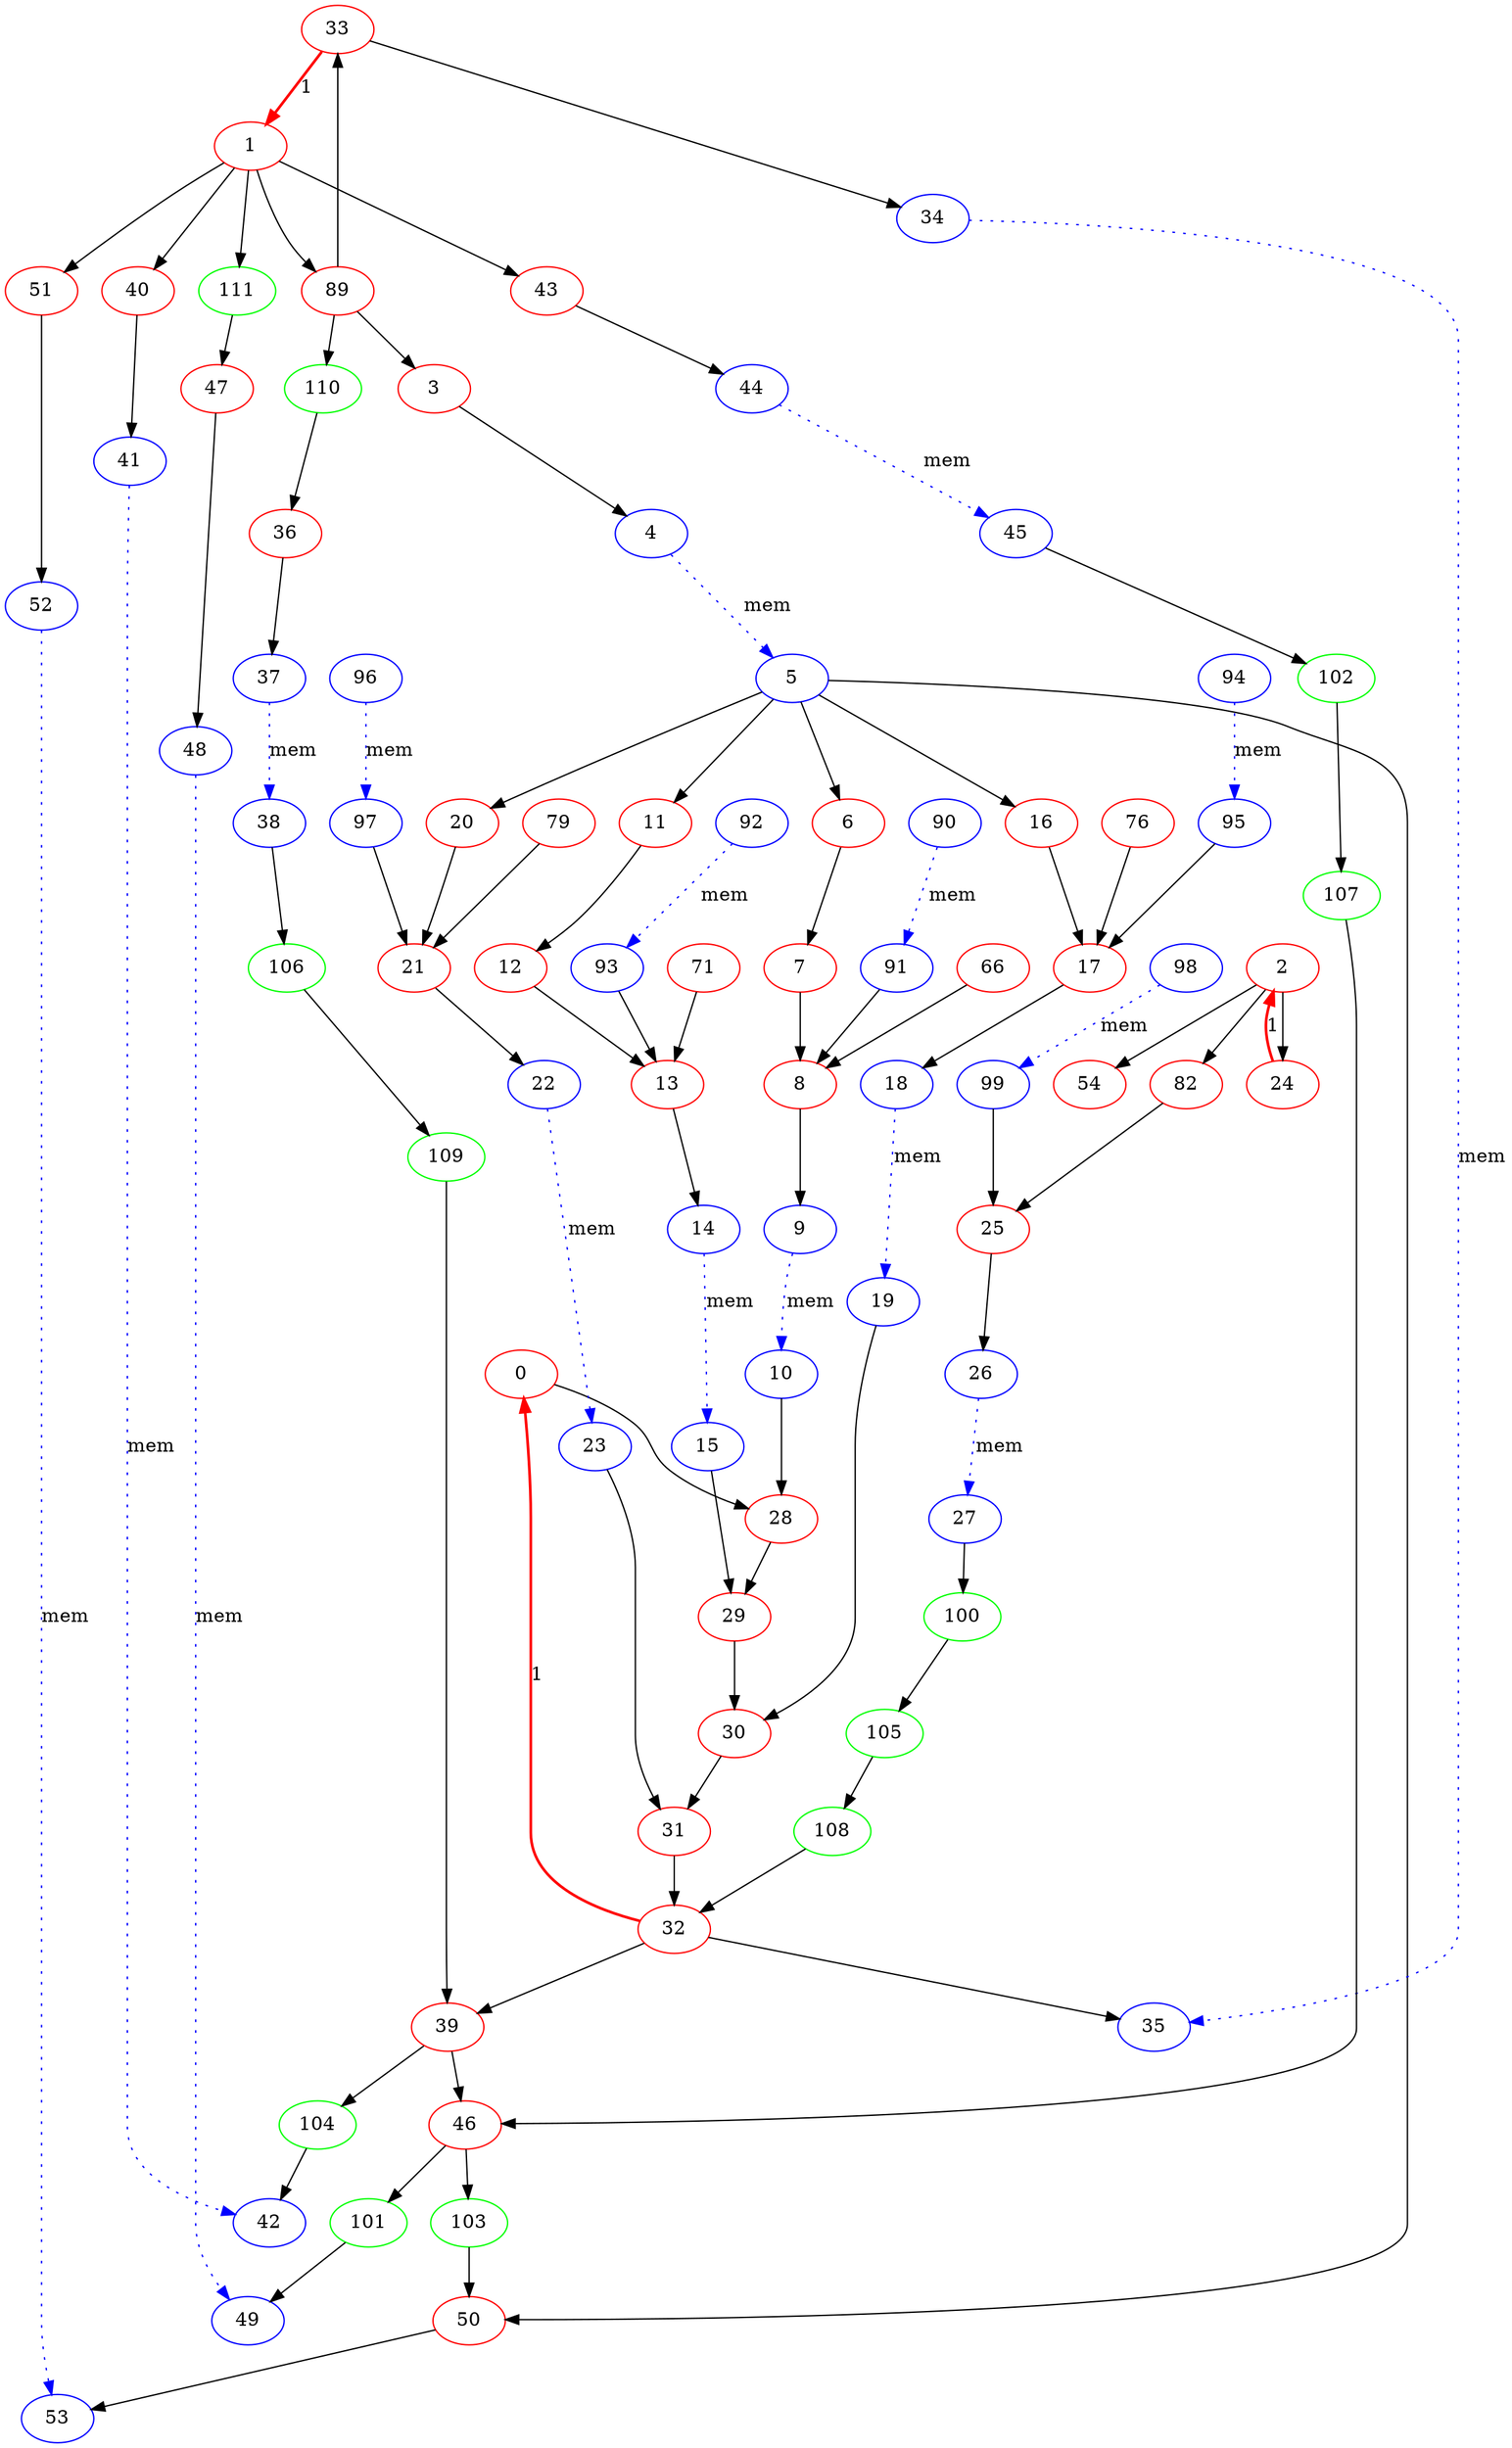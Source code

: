 digraph MS { 
{
0 [color=red ];

1 [color=red ];

2 [color=red ];

3 [color=red ];

4 [color=blue ];

5 [color=blue ];

6 [color=red ];

7 [color=red ];

8 [color=red ];

9 [color=blue ];

10 [color=blue ];

11 [color=red ];

12 [color=red ];

13 [color=red ];

14 [color=blue ];

15 [color=blue ];

16 [color=red ];

17 [color=red ];

18 [color=blue ];

19 [color=blue ];

20 [color=red ];

21 [color=red ];

22 [color=blue ];

23 [color=blue ];

24 [color=red ];

25 [color=red ];

26 [color=blue ];

27 [color=blue ];

28 [color=red ];

29 [color=red ];

30 [color=red ];

31 [color=red ];

32 [color=red ];

33 [color=red ];

34 [color=blue ];

35 [color=blue ];

36 [color=red ];

37 [color=blue ];

38 [color=blue ];

39 [color=red ];

40 [color=red ];

41 [color=blue ];

42 [color=blue ];

43 [color=red ];

44 [color=blue ];

45 [color=blue ];

46 [color=red ];

47 [color=red ];

48 [color=blue ];

49 [color=blue ];

50 [color=red ];

51 [color=red ];

52 [color=blue ];

53 [color=blue ];

54 [color=red ];

66 [color=red ];

71 [color=red ];

76 [color=red ];

79 [color=red ];

82 [color=red ];

89 [color=red ];

90 [color=blue ];

91 [color=blue ];

92 [color=blue ];

93 [color=blue ];

94 [color=blue ];

95 [color=blue ];

96 [color=blue ];

97 [color=blue ];

98 [color=blue ];

99 [color=blue ];

100 [color=green ];

101 [color=green ];

102 [color=green ];

103 [color=green ];

104 [color=green ];

105 [color=green ];

106 [color=green ];

107 [color=green ];

108 [color=green ];

109 [color=green ];

110 [color=green ];

111 [color=green ];
4 -> 5 [style=dotted, color=blue, label= mem] 
9 -> 10 [style=dotted, color=blue, label= mem] 
14 -> 15 [style=dotted, color=blue, label= mem] 
18 -> 19 [style=dotted, color=blue, label= mem] 
22 -> 23 [style=dotted, color=blue, label= mem] 
26 -> 27 [style=dotted, color=blue, label= mem] 
34 -> 35 [style=dotted, color=blue, label= mem] 
37 -> 38 [style=dotted, color=blue, label= mem] 
41 -> 42 [style=dotted, color=blue, label= mem] 
44 -> 45 [style=dotted, color=blue, label= mem] 
48 -> 49 [style=dotted, color=blue, label= mem] 
52 -> 53 [style=dotted, color=blue, label= mem] 
32 -> 0 [style=bold, color=red, label=1] 
33 -> 1 [style=bold, color=red, label=1] 
24 -> 2 [style=bold, color=red, label=1] 
3 -> 4
5 -> 6
6 -> 7
7 -> 8
66 -> 8
8 -> 9
5 -> 11
11 -> 12
12 -> 13
71 -> 13
13 -> 14
5 -> 16
16 -> 17
76 -> 17
17 -> 18
5 -> 20
20 -> 21
79 -> 21
21 -> 22
2 -> 24
2 -> 82
82 -> 25
25 -> 26
10 -> 28
0 -> 28
28 -> 29
15 -> 29
29 -> 30
19 -> 30
30 -> 31
23 -> 31
31 -> 32
32 -> 35
33 -> 34
36 -> 37
32 -> 39
1 -> 40
40 -> 41
1 -> 43
43 -> 44
39 -> 46
47 -> 48
5 -> 50
1 -> 51
50 -> 53
51 -> 52
2 -> 54
1 -> 89
89 -> 3
89 -> 33
90 -> 91 [style=dotted, color=blue, label= mem] 
91 -> 8
92 -> 93 [style=dotted, color=blue, label= mem] 
93 -> 13
94 -> 95 [style=dotted, color=blue, label= mem] 
95 -> 17
96 -> 97 [style=dotted, color=blue, label= mem] 
97 -> 21
98 -> 99 [style=dotted, color=blue, label= mem] 
99 -> 25
27 -> 100
46 -> 101
101 -> 49
45 -> 102
46 -> 103
103 -> 50
39 -> 104
104 -> 42
100 -> 105
38 -> 106
102 -> 107
107 -> 46
105 -> 108
108 -> 32
106 -> 109
109 -> 39
89 -> 110
110 -> 36
1 -> 111
111 -> 47

}

}